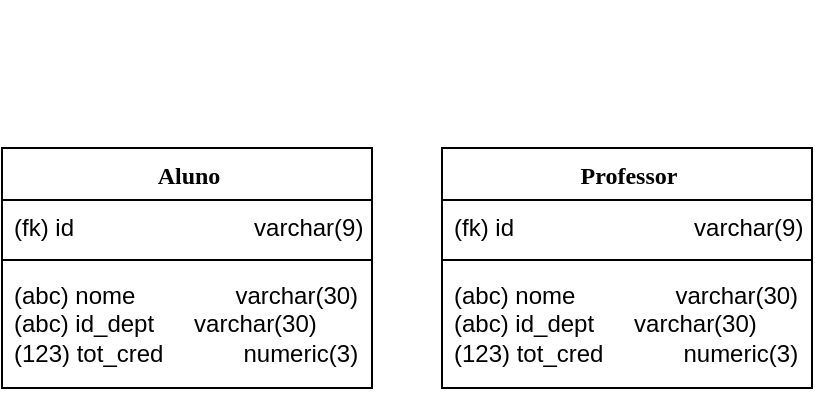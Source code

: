 <mxfile version="24.3.0" type="github">
  <diagram name="Page-1" id="6133507b-19e7-1e82-6fc7-422aa6c4b21f">
    <mxGraphModel dx="880" dy="460" grid="1" gridSize="10" guides="1" tooltips="1" connect="1" arrows="1" fold="1" page="1" pageScale="1" pageWidth="1100" pageHeight="850" background="none" math="0" shadow="0">
      <root>
        <mxCell id="0" />
        <mxCell id="1" parent="0" />
        <mxCell id="78961159f06e98e8-17" value="Aluno" style="swimlane;html=1;fontStyle=1;align=center;verticalAlign=top;childLayout=stackLayout;horizontal=1;startSize=26;horizontalStack=0;resizeParent=1;resizeLast=0;collapsible=1;marginBottom=0;swimlaneFillColor=#ffffff;rounded=0;shadow=0;comic=0;labelBackgroundColor=none;strokeWidth=1;fillColor=none;fontFamily=Verdana;fontSize=12" parent="1" vertex="1">
          <mxGeometry x="10" y="132" width="185" height="120" as="geometry" />
        </mxCell>
        <mxCell id="78961159f06e98e8-23" value="(fk) id&amp;nbsp; &amp;nbsp; &amp;nbsp; &amp;nbsp; &amp;nbsp; &amp;nbsp; &amp;nbsp; &amp;nbsp; &amp;nbsp; &amp;nbsp; &amp;nbsp; &amp;nbsp; &amp;nbsp; &amp;nbsp;varchar(9)" style="text;html=1;strokeColor=none;fillColor=none;align=left;verticalAlign=top;spacingLeft=4;spacingRight=4;whiteSpace=wrap;overflow=hidden;rotatable=0;points=[[0,0.5],[1,0.5]];portConstraint=eastwest;" parent="78961159f06e98e8-17" vertex="1">
          <mxGeometry y="26" width="185" height="26" as="geometry" />
        </mxCell>
        <mxCell id="78961159f06e98e8-19" value="" style="line;html=1;strokeWidth=1;fillColor=none;align=left;verticalAlign=middle;spacingTop=-1;spacingLeft=3;spacingRight=3;rotatable=0;labelPosition=right;points=[];portConstraint=eastwest;" parent="78961159f06e98e8-17" vertex="1">
          <mxGeometry y="52" width="185" height="8" as="geometry" />
        </mxCell>
        <mxCell id="78961159f06e98e8-27" value="(abc) nome&amp;nbsp; &amp;nbsp; &amp;nbsp; &amp;nbsp; &amp;nbsp; &amp;nbsp; &amp;nbsp; &amp;nbsp;varchar(30)&lt;div&gt;(abc) id_dept&amp;nbsp; &amp;nbsp; &amp;nbsp; varchar(30)&lt;/div&gt;&lt;div&gt;(123) tot_cred&amp;nbsp; &amp;nbsp; &amp;nbsp; &amp;nbsp; &amp;nbsp; &amp;nbsp; numeric(3)&lt;/div&gt;" style="text;html=1;strokeColor=none;fillColor=none;align=left;verticalAlign=top;spacingLeft=4;spacingRight=4;whiteSpace=wrap;overflow=hidden;rotatable=0;points=[[0,0.5],[1,0.5]];portConstraint=eastwest;" parent="78961159f06e98e8-17" vertex="1">
          <mxGeometry y="60" width="185" height="60" as="geometry" />
        </mxCell>
        <mxCell id="RyOZ0NrASkdXas4JCYKa-1" value="&lt;div&gt;&lt;br&gt;&lt;/div&gt;" style="text;html=1;align=center;verticalAlign=middle;resizable=0;points=[];autosize=1;strokeColor=none;fillColor=none;" parent="1" vertex="1">
          <mxGeometry x="210" y="58" width="20" height="30" as="geometry" />
        </mxCell>
        <mxCell id="RyOZ0NrASkdXas4JCYKa-3" value="Professor" style="swimlane;html=1;fontStyle=1;align=center;verticalAlign=top;childLayout=stackLayout;horizontal=1;startSize=26;horizontalStack=0;resizeParent=1;resizeLast=0;collapsible=1;marginBottom=0;swimlaneFillColor=#ffffff;rounded=0;shadow=0;comic=0;labelBackgroundColor=none;strokeWidth=1;fillColor=none;fontFamily=Verdana;fontSize=12" parent="1" vertex="1">
          <mxGeometry x="230" y="132" width="185" height="120" as="geometry" />
        </mxCell>
        <mxCell id="RyOZ0NrASkdXas4JCYKa-4" value="(fk) id&amp;nbsp; &amp;nbsp; &amp;nbsp; &amp;nbsp; &amp;nbsp; &amp;nbsp; &amp;nbsp; &amp;nbsp; &amp;nbsp; &amp;nbsp; &amp;nbsp; &amp;nbsp; &amp;nbsp; &amp;nbsp;varchar(9)" style="text;html=1;strokeColor=none;fillColor=none;align=left;verticalAlign=top;spacingLeft=4;spacingRight=4;whiteSpace=wrap;overflow=hidden;rotatable=0;points=[[0,0.5],[1,0.5]];portConstraint=eastwest;" parent="RyOZ0NrASkdXas4JCYKa-3" vertex="1">
          <mxGeometry y="26" width="185" height="26" as="geometry" />
        </mxCell>
        <mxCell id="RyOZ0NrASkdXas4JCYKa-5" value="" style="line;html=1;strokeWidth=1;fillColor=none;align=left;verticalAlign=middle;spacingTop=-1;spacingLeft=3;spacingRight=3;rotatable=0;labelPosition=right;points=[];portConstraint=eastwest;" parent="RyOZ0NrASkdXas4JCYKa-3" vertex="1">
          <mxGeometry y="52" width="185" height="8" as="geometry" />
        </mxCell>
        <mxCell id="RyOZ0NrASkdXas4JCYKa-6" value="(abc) nome&amp;nbsp; &amp;nbsp; &amp;nbsp; &amp;nbsp; &amp;nbsp; &amp;nbsp; &amp;nbsp; &amp;nbsp;varchar(30)&lt;div&gt;(abc) id_dept&amp;nbsp; &amp;nbsp; &amp;nbsp; varchar(30)&lt;/div&gt;&lt;div&gt;(123) tot_cred&amp;nbsp; &amp;nbsp; &amp;nbsp; &amp;nbsp; &amp;nbsp; &amp;nbsp; numeric(3)&lt;/div&gt;" style="text;html=1;strokeColor=none;fillColor=none;align=left;verticalAlign=top;spacingLeft=4;spacingRight=4;whiteSpace=wrap;overflow=hidden;rotatable=0;points=[[0,0.5],[1,0.5]];portConstraint=eastwest;" parent="RyOZ0NrASkdXas4JCYKa-3" vertex="1">
          <mxGeometry y="60" width="185" height="60" as="geometry" />
        </mxCell>
      </root>
    </mxGraphModel>
  </diagram>
</mxfile>
